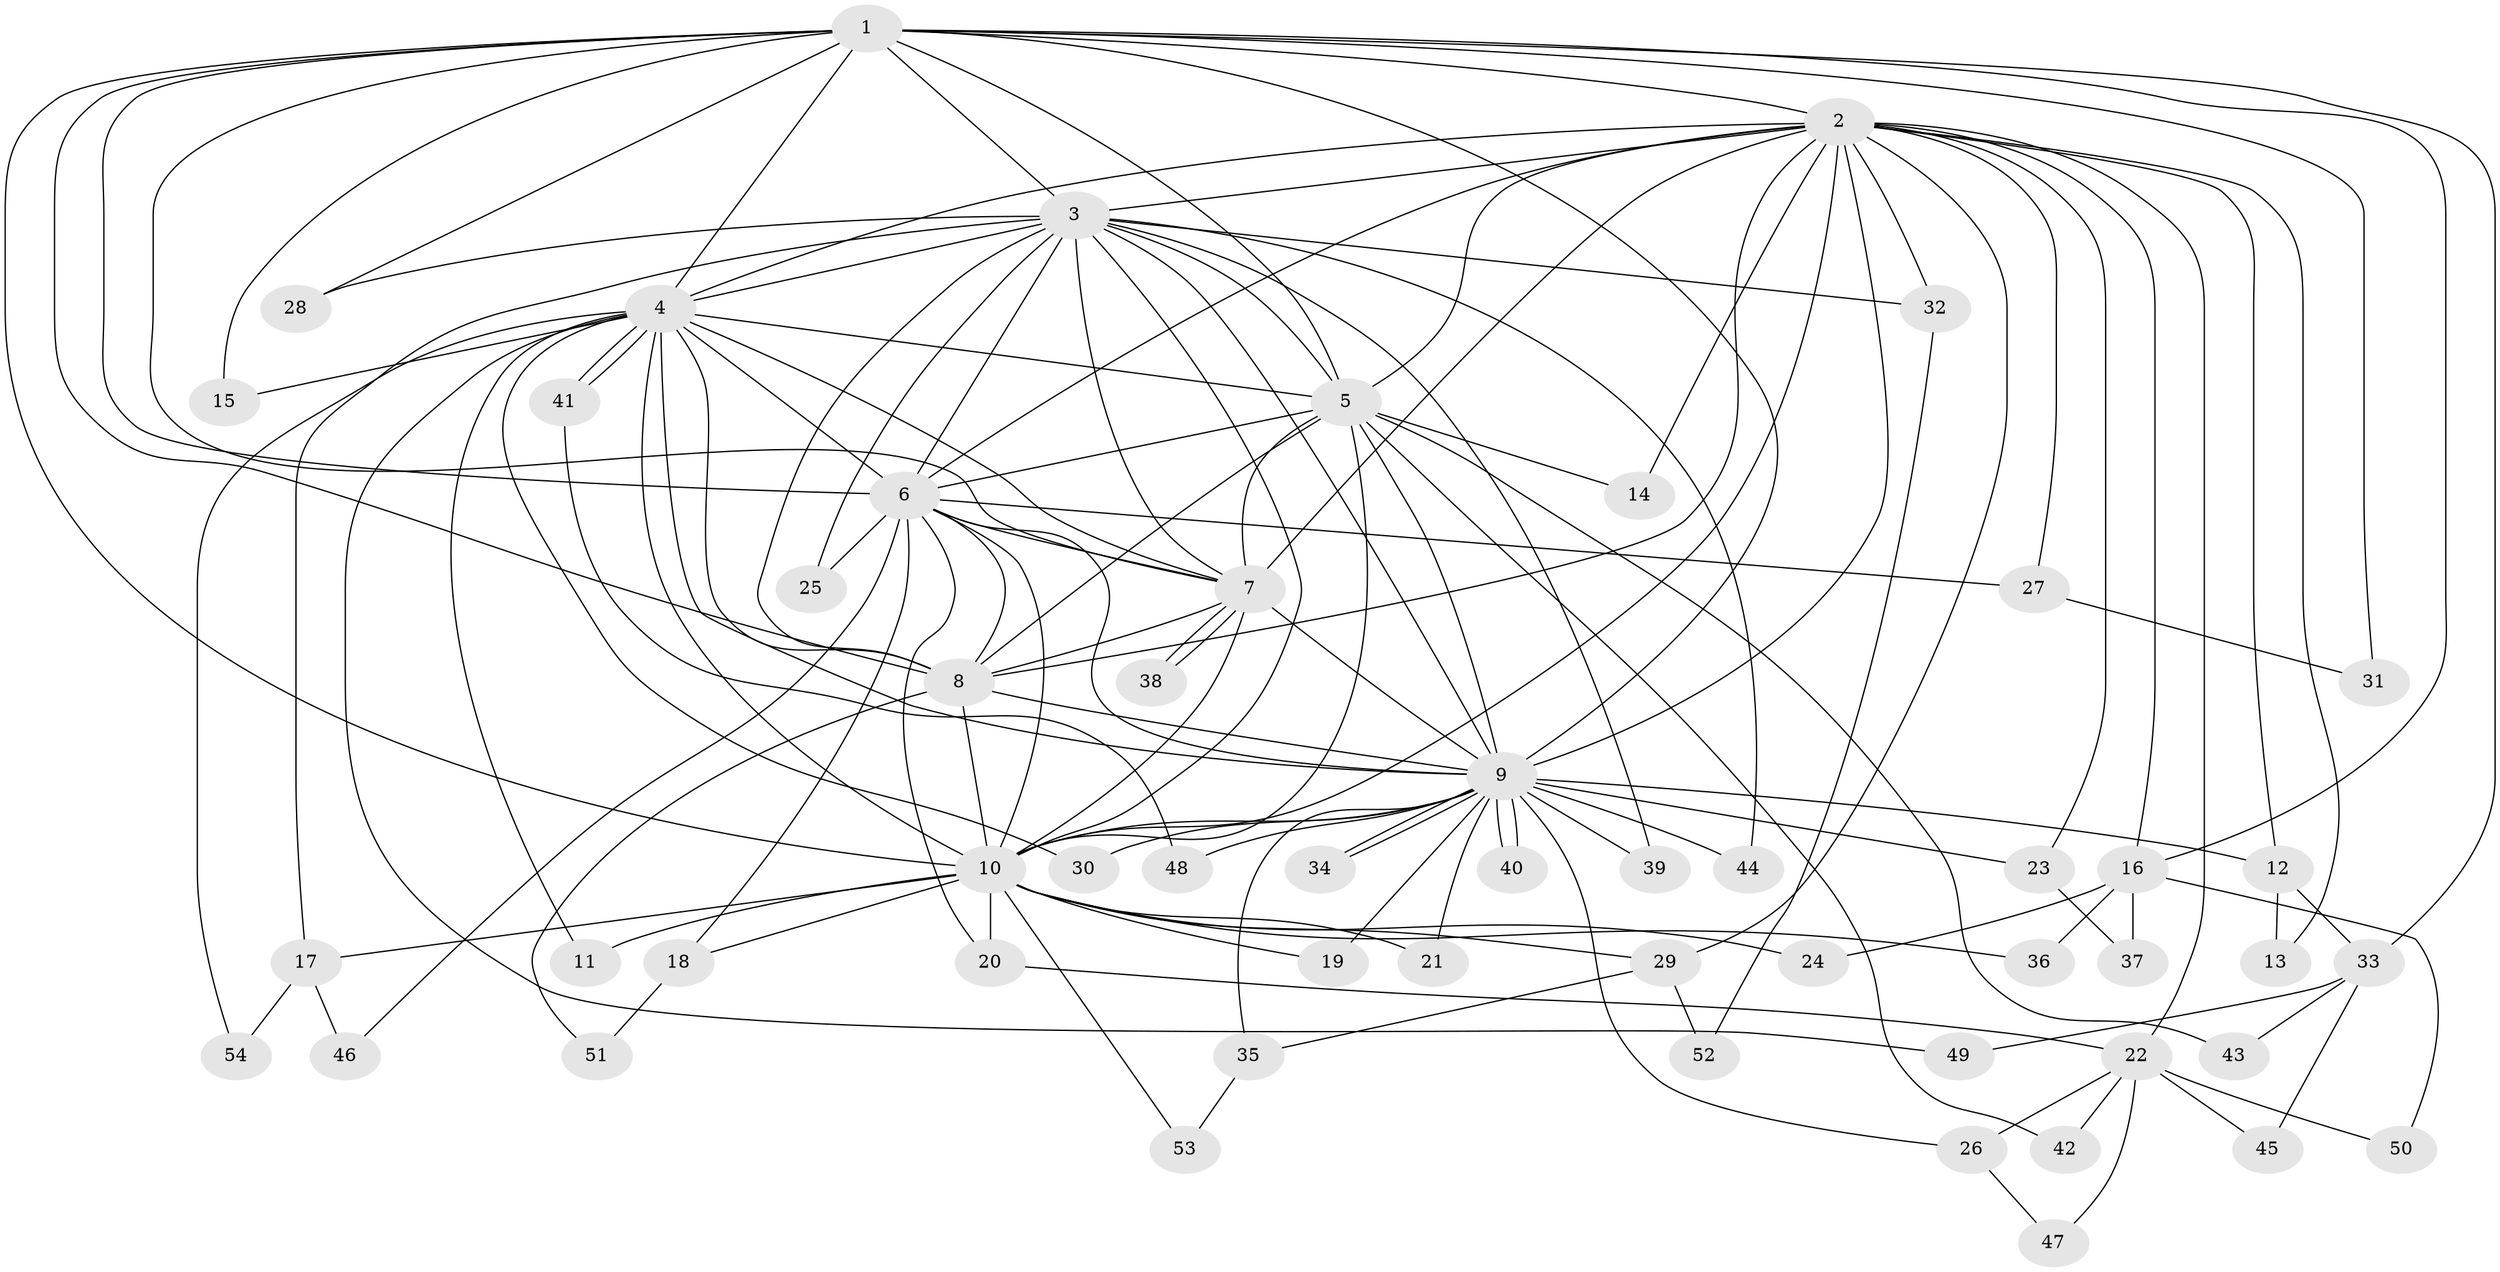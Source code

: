 // Generated by graph-tools (version 1.1) at 2025/49/03/09/25 03:49:41]
// undirected, 54 vertices, 133 edges
graph export_dot {
graph [start="1"]
  node [color=gray90,style=filled];
  1;
  2;
  3;
  4;
  5;
  6;
  7;
  8;
  9;
  10;
  11;
  12;
  13;
  14;
  15;
  16;
  17;
  18;
  19;
  20;
  21;
  22;
  23;
  24;
  25;
  26;
  27;
  28;
  29;
  30;
  31;
  32;
  33;
  34;
  35;
  36;
  37;
  38;
  39;
  40;
  41;
  42;
  43;
  44;
  45;
  46;
  47;
  48;
  49;
  50;
  51;
  52;
  53;
  54;
  1 -- 2;
  1 -- 3;
  1 -- 4;
  1 -- 5;
  1 -- 6;
  1 -- 7;
  1 -- 8;
  1 -- 9;
  1 -- 10;
  1 -- 15;
  1 -- 16;
  1 -- 28;
  1 -- 31;
  1 -- 33;
  2 -- 3;
  2 -- 4;
  2 -- 5;
  2 -- 6;
  2 -- 7;
  2 -- 8;
  2 -- 9;
  2 -- 10;
  2 -- 12;
  2 -- 13;
  2 -- 14;
  2 -- 16;
  2 -- 22;
  2 -- 23;
  2 -- 27;
  2 -- 29;
  2 -- 32;
  3 -- 4;
  3 -- 5;
  3 -- 6;
  3 -- 7;
  3 -- 8;
  3 -- 9;
  3 -- 10;
  3 -- 17;
  3 -- 25;
  3 -- 28;
  3 -- 32;
  3 -- 39;
  3 -- 44;
  4 -- 5;
  4 -- 6;
  4 -- 7;
  4 -- 8;
  4 -- 9;
  4 -- 10;
  4 -- 11;
  4 -- 15;
  4 -- 30;
  4 -- 41;
  4 -- 41;
  4 -- 49;
  4 -- 54;
  5 -- 6;
  5 -- 7;
  5 -- 8;
  5 -- 9;
  5 -- 10;
  5 -- 14;
  5 -- 42;
  5 -- 43;
  6 -- 7;
  6 -- 8;
  6 -- 9;
  6 -- 10;
  6 -- 18;
  6 -- 20;
  6 -- 25;
  6 -- 27;
  6 -- 46;
  7 -- 8;
  7 -- 9;
  7 -- 10;
  7 -- 38;
  7 -- 38;
  8 -- 9;
  8 -- 10;
  8 -- 51;
  9 -- 10;
  9 -- 12;
  9 -- 19;
  9 -- 21;
  9 -- 23;
  9 -- 26;
  9 -- 30;
  9 -- 34;
  9 -- 34;
  9 -- 35;
  9 -- 39;
  9 -- 40;
  9 -- 40;
  9 -- 44;
  9 -- 48;
  10 -- 11;
  10 -- 17;
  10 -- 18;
  10 -- 19;
  10 -- 20;
  10 -- 21;
  10 -- 24;
  10 -- 29;
  10 -- 36;
  10 -- 53;
  12 -- 13;
  12 -- 33;
  16 -- 24;
  16 -- 36;
  16 -- 37;
  16 -- 50;
  17 -- 46;
  17 -- 54;
  18 -- 51;
  20 -- 22;
  22 -- 26;
  22 -- 42;
  22 -- 45;
  22 -- 47;
  22 -- 50;
  23 -- 37;
  26 -- 47;
  27 -- 31;
  29 -- 35;
  29 -- 52;
  32 -- 52;
  33 -- 43;
  33 -- 45;
  33 -- 49;
  35 -- 53;
  41 -- 48;
}
